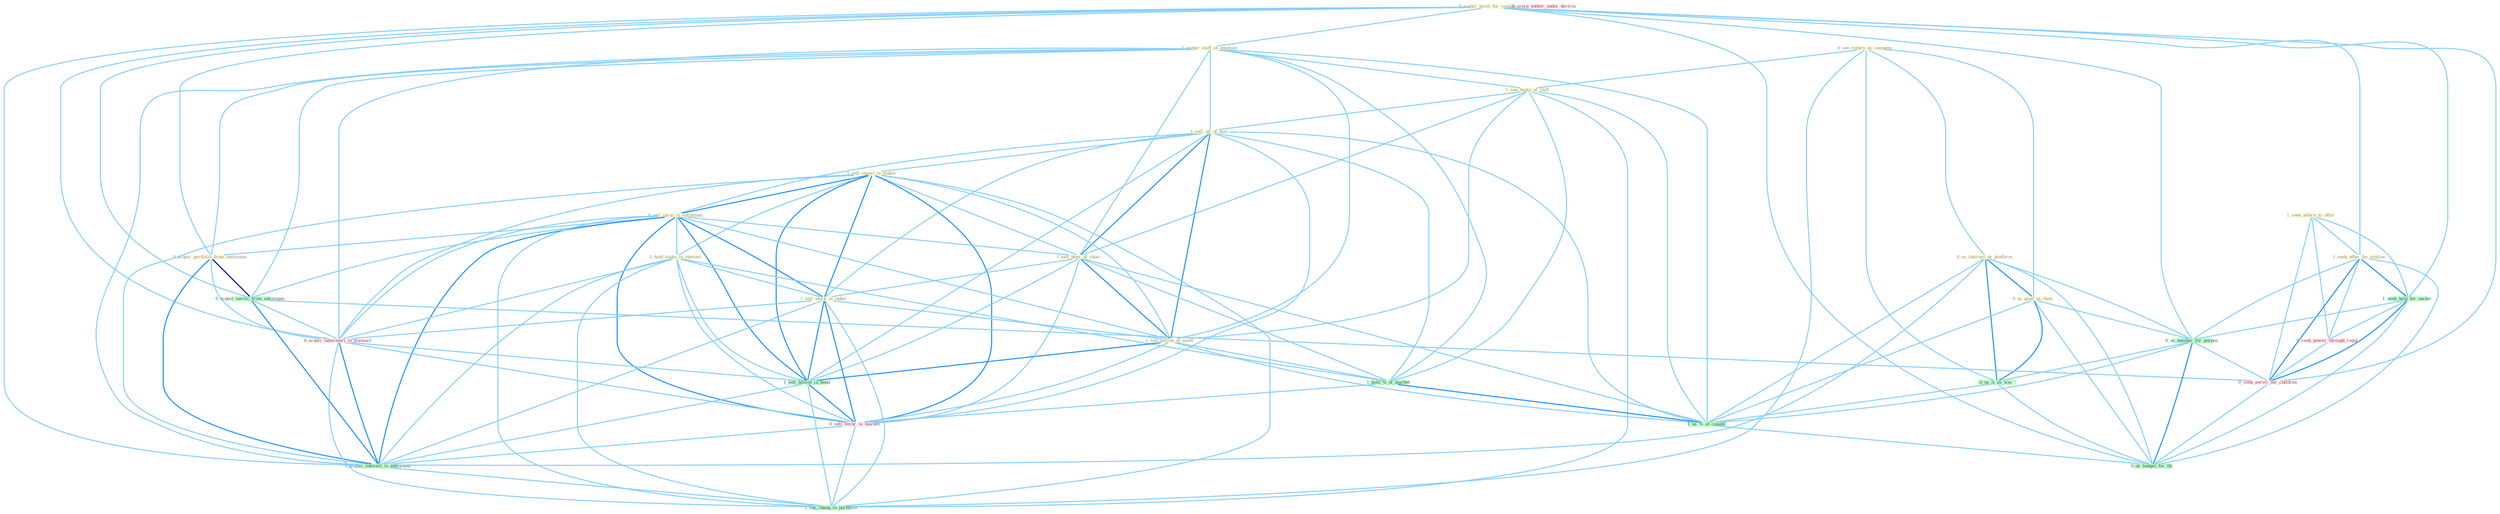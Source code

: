 Graph G{ 
    node
    [shape=polygon,style=filled,width=.5,height=.06,color="#BDFCC9",fixedsize=true,fontsize=4,
    fontcolor="#2f4f4f"];
    {node
    [color="#ffffe0", fontcolor="#8b7d6b"] "0_acquir_asset_for_combin " "0_see_return_as_compens " "1_acquir_staff_of_employe " "1_see_begin_of_shift " "0_us_interest_as_platform " "1_sell_all_of_busi " "1_seek_altern_to_offer " "1_sell_invest_in_maker " "0_sell_insur_in_entitynam " "1_seek_offer_for_station " "1_hold_stake_in_interest " "0_us_good_as_item " "0_acquir_portfolio_from_entitynam " "1_sell_beer_of_choic " "1_sell_stock_in_index " "1_sell_billion_of_asset "}
{node [color="#fff0f5", fontcolor="#b22222"] "0_seek_power_through_regul " "0_acquir_laboratori_in_transact " "1_usurp_author_under_doctrin " "0_sell_secur_in_market " "0_seek_servic_for_children "}
edge [color="#B0E2FF"];

	"0_acquir_asset_for_combin " -- "1_acquir_staff_of_employe " [w="1", color="#87cefa" ];
	"0_acquir_asset_for_combin " -- "1_seek_offer_for_station " [w="1", color="#87cefa" ];
	"0_acquir_asset_for_combin " -- "0_acquir_portfolio_from_entitynam " [w="1", color="#87cefa" ];
	"0_acquir_asset_for_combin " -- "1_seek_help_for_owner " [w="1", color="#87cefa" ];
	"0_acquir_asset_for_combin " -- "0_acquir_servic_from_entitynam " [w="1", color="#87cefa" ];
	"0_acquir_asset_for_combin " -- "0_us_number_for_purpos " [w="1", color="#87cefa" ];
	"0_acquir_asset_for_combin " -- "0_acquir_laboratori_in_transact " [w="1", color="#87cefa" ];
	"0_acquir_asset_for_combin " -- "1_acquir_interest_in_entitynam " [w="1", color="#87cefa" ];
	"0_acquir_asset_for_combin " -- "0_seek_servic_for_children " [w="1", color="#87cefa" ];
	"0_acquir_asset_for_combin " -- "0_us_budget_for_thi " [w="1", color="#87cefa" ];
	"0_see_return_as_compens " -- "1_see_begin_of_shift " [w="1", color="#87cefa" ];
	"0_see_return_as_compens " -- "0_us_interest_as_platform " [w="1", color="#87cefa" ];
	"0_see_return_as_compens " -- "0_us_good_as_item " [w="1", color="#87cefa" ];
	"0_see_return_as_compens " -- "0_us_it_as_wai " [w="1", color="#87cefa" ];
	"0_see_return_as_compens " -- "1_see_chang_in_portfolio " [w="1", color="#87cefa" ];
	"1_acquir_staff_of_employe " -- "1_see_begin_of_shift " [w="1", color="#87cefa" ];
	"1_acquir_staff_of_employe " -- "1_sell_all_of_busi " [w="1", color="#87cefa" ];
	"1_acquir_staff_of_employe " -- "0_acquir_portfolio_from_entitynam " [w="1", color="#87cefa" ];
	"1_acquir_staff_of_employe " -- "1_sell_beer_of_choic " [w="1", color="#87cefa" ];
	"1_acquir_staff_of_employe " -- "1_sell_billion_of_asset " [w="1", color="#87cefa" ];
	"1_acquir_staff_of_employe " -- "0_acquir_servic_from_entitynam " [w="1", color="#87cefa" ];
	"1_acquir_staff_of_employe " -- "1_hold_%_of_market " [w="1", color="#87cefa" ];
	"1_acquir_staff_of_employe " -- "0_acquir_laboratori_in_transact " [w="1", color="#87cefa" ];
	"1_acquir_staff_of_employe " -- "1_us_%_of_capabl " [w="1", color="#87cefa" ];
	"1_acquir_staff_of_employe " -- "1_acquir_interest_in_entitynam " [w="1", color="#87cefa" ];
	"1_see_begin_of_shift " -- "1_sell_all_of_busi " [w="1", color="#87cefa" ];
	"1_see_begin_of_shift " -- "1_sell_beer_of_choic " [w="1", color="#87cefa" ];
	"1_see_begin_of_shift " -- "1_sell_billion_of_asset " [w="1", color="#87cefa" ];
	"1_see_begin_of_shift " -- "1_hold_%_of_market " [w="1", color="#87cefa" ];
	"1_see_begin_of_shift " -- "1_us_%_of_capabl " [w="1", color="#87cefa" ];
	"1_see_begin_of_shift " -- "1_see_chang_in_portfolio " [w="1", color="#87cefa" ];
	"0_us_interest_as_platform " -- "0_us_good_as_item " [w="2", color="#1e90ff" , len=0.8];
	"0_us_interest_as_platform " -- "0_us_number_for_purpos " [w="1", color="#87cefa" ];
	"0_us_interest_as_platform " -- "0_us_it_as_wai " [w="2", color="#1e90ff" , len=0.8];
	"0_us_interest_as_platform " -- "1_us_%_of_capabl " [w="1", color="#87cefa" ];
	"0_us_interest_as_platform " -- "1_acquir_interest_in_entitynam " [w="1", color="#87cefa" ];
	"0_us_interest_as_platform " -- "0_us_budget_for_thi " [w="1", color="#87cefa" ];
	"1_sell_all_of_busi " -- "1_sell_invest_in_maker " [w="1", color="#87cefa" ];
	"1_sell_all_of_busi " -- "0_sell_insur_in_entitynam " [w="1", color="#87cefa" ];
	"1_sell_all_of_busi " -- "1_sell_beer_of_choic " [w="2", color="#1e90ff" , len=0.8];
	"1_sell_all_of_busi " -- "1_sell_stock_in_index " [w="1", color="#87cefa" ];
	"1_sell_all_of_busi " -- "1_sell_billion_of_asset " [w="2", color="#1e90ff" , len=0.8];
	"1_sell_all_of_busi " -- "1_hold_%_of_market " [w="1", color="#87cefa" ];
	"1_sell_all_of_busi " -- "1_sell_billion_in_bond " [w="1", color="#87cefa" ];
	"1_sell_all_of_busi " -- "1_us_%_of_capabl " [w="1", color="#87cefa" ];
	"1_sell_all_of_busi " -- "0_sell_secur_in_market " [w="1", color="#87cefa" ];
	"1_seek_altern_to_offer " -- "1_seek_offer_for_station " [w="1", color="#87cefa" ];
	"1_seek_altern_to_offer " -- "1_seek_help_for_owner " [w="1", color="#87cefa" ];
	"1_seek_altern_to_offer " -- "0_seek_power_through_regul " [w="1", color="#87cefa" ];
	"1_seek_altern_to_offer " -- "0_seek_servic_for_children " [w="1", color="#87cefa" ];
	"1_sell_invest_in_maker " -- "0_sell_insur_in_entitynam " [w="2", color="#1e90ff" , len=0.8];
	"1_sell_invest_in_maker " -- "1_hold_stake_in_interest " [w="1", color="#87cefa" ];
	"1_sell_invest_in_maker " -- "1_sell_beer_of_choic " [w="1", color="#87cefa" ];
	"1_sell_invest_in_maker " -- "1_sell_stock_in_index " [w="2", color="#1e90ff" , len=0.8];
	"1_sell_invest_in_maker " -- "1_sell_billion_of_asset " [w="1", color="#87cefa" ];
	"1_sell_invest_in_maker " -- "0_acquir_laboratori_in_transact " [w="1", color="#87cefa" ];
	"1_sell_invest_in_maker " -- "1_sell_billion_in_bond " [w="2", color="#1e90ff" , len=0.8];
	"1_sell_invest_in_maker " -- "0_sell_secur_in_market " [w="2", color="#1e90ff" , len=0.8];
	"1_sell_invest_in_maker " -- "1_acquir_interest_in_entitynam " [w="1", color="#87cefa" ];
	"1_sell_invest_in_maker " -- "1_see_chang_in_portfolio " [w="1", color="#87cefa" ];
	"0_sell_insur_in_entitynam " -- "1_hold_stake_in_interest " [w="1", color="#87cefa" ];
	"0_sell_insur_in_entitynam " -- "0_acquir_portfolio_from_entitynam " [w="1", color="#87cefa" ];
	"0_sell_insur_in_entitynam " -- "1_sell_beer_of_choic " [w="1", color="#87cefa" ];
	"0_sell_insur_in_entitynam " -- "1_sell_stock_in_index " [w="2", color="#1e90ff" , len=0.8];
	"0_sell_insur_in_entitynam " -- "1_sell_billion_of_asset " [w="1", color="#87cefa" ];
	"0_sell_insur_in_entitynam " -- "0_acquir_servic_from_entitynam " [w="1", color="#87cefa" ];
	"0_sell_insur_in_entitynam " -- "0_acquir_laboratori_in_transact " [w="1", color="#87cefa" ];
	"0_sell_insur_in_entitynam " -- "1_sell_billion_in_bond " [w="2", color="#1e90ff" , len=0.8];
	"0_sell_insur_in_entitynam " -- "0_sell_secur_in_market " [w="2", color="#1e90ff" , len=0.8];
	"0_sell_insur_in_entitynam " -- "1_acquir_interest_in_entitynam " [w="2", color="#1e90ff" , len=0.8];
	"0_sell_insur_in_entitynam " -- "1_see_chang_in_portfolio " [w="1", color="#87cefa" ];
	"1_seek_offer_for_station " -- "1_seek_help_for_owner " [w="2", color="#1e90ff" , len=0.8];
	"1_seek_offer_for_station " -- "0_seek_power_through_regul " [w="1", color="#87cefa" ];
	"1_seek_offer_for_station " -- "0_us_number_for_purpos " [w="1", color="#87cefa" ];
	"1_seek_offer_for_station " -- "0_seek_servic_for_children " [w="2", color="#1e90ff" , len=0.8];
	"1_seek_offer_for_station " -- "0_us_budget_for_thi " [w="1", color="#87cefa" ];
	"1_hold_stake_in_interest " -- "1_sell_stock_in_index " [w="1", color="#87cefa" ];
	"1_hold_stake_in_interest " -- "1_hold_%_of_market " [w="1", color="#87cefa" ];
	"1_hold_stake_in_interest " -- "0_acquir_laboratori_in_transact " [w="1", color="#87cefa" ];
	"1_hold_stake_in_interest " -- "1_sell_billion_in_bond " [w="1", color="#87cefa" ];
	"1_hold_stake_in_interest " -- "0_sell_secur_in_market " [w="1", color="#87cefa" ];
	"1_hold_stake_in_interest " -- "1_acquir_interest_in_entitynam " [w="1", color="#87cefa" ];
	"1_hold_stake_in_interest " -- "1_see_chang_in_portfolio " [w="1", color="#87cefa" ];
	"0_us_good_as_item " -- "0_us_number_for_purpos " [w="1", color="#87cefa" ];
	"0_us_good_as_item " -- "0_us_it_as_wai " [w="2", color="#1e90ff" , len=0.8];
	"0_us_good_as_item " -- "1_us_%_of_capabl " [w="1", color="#87cefa" ];
	"0_us_good_as_item " -- "0_us_budget_for_thi " [w="1", color="#87cefa" ];
	"0_acquir_portfolio_from_entitynam " -- "0_acquir_servic_from_entitynam " [w="3", color="#0000cd" , len=0.6];
	"0_acquir_portfolio_from_entitynam " -- "0_acquir_laboratori_in_transact " [w="1", color="#87cefa" ];
	"0_acquir_portfolio_from_entitynam " -- "1_acquir_interest_in_entitynam " [w="2", color="#1e90ff" , len=0.8];
	"1_sell_beer_of_choic " -- "1_sell_stock_in_index " [w="1", color="#87cefa" ];
	"1_sell_beer_of_choic " -- "1_sell_billion_of_asset " [w="2", color="#1e90ff" , len=0.8];
	"1_sell_beer_of_choic " -- "1_hold_%_of_market " [w="1", color="#87cefa" ];
	"1_sell_beer_of_choic " -- "1_sell_billion_in_bond " [w="1", color="#87cefa" ];
	"1_sell_beer_of_choic " -- "1_us_%_of_capabl " [w="1", color="#87cefa" ];
	"1_sell_beer_of_choic " -- "0_sell_secur_in_market " [w="1", color="#87cefa" ];
	"1_sell_stock_in_index " -- "1_sell_billion_of_asset " [w="1", color="#87cefa" ];
	"1_sell_stock_in_index " -- "0_acquir_laboratori_in_transact " [w="1", color="#87cefa" ];
	"1_sell_stock_in_index " -- "1_sell_billion_in_bond " [w="2", color="#1e90ff" , len=0.8];
	"1_sell_stock_in_index " -- "0_sell_secur_in_market " [w="2", color="#1e90ff" , len=0.8];
	"1_sell_stock_in_index " -- "1_acquir_interest_in_entitynam " [w="1", color="#87cefa" ];
	"1_sell_stock_in_index " -- "1_see_chang_in_portfolio " [w="1", color="#87cefa" ];
	"1_sell_billion_of_asset " -- "1_hold_%_of_market " [w="1", color="#87cefa" ];
	"1_sell_billion_of_asset " -- "1_sell_billion_in_bond " [w="2", color="#1e90ff" , len=0.8];
	"1_sell_billion_of_asset " -- "1_us_%_of_capabl " [w="1", color="#87cefa" ];
	"1_sell_billion_of_asset " -- "0_sell_secur_in_market " [w="1", color="#87cefa" ];
	"1_seek_help_for_owner " -- "0_seek_power_through_regul " [w="1", color="#87cefa" ];
	"1_seek_help_for_owner " -- "0_us_number_for_purpos " [w="1", color="#87cefa" ];
	"1_seek_help_for_owner " -- "0_seek_servic_for_children " [w="2", color="#1e90ff" , len=0.8];
	"1_seek_help_for_owner " -- "0_us_budget_for_thi " [w="1", color="#87cefa" ];
	"0_acquir_servic_from_entitynam " -- "0_acquir_laboratori_in_transact " [w="1", color="#87cefa" ];
	"0_acquir_servic_from_entitynam " -- "1_acquir_interest_in_entitynam " [w="2", color="#1e90ff" , len=0.8];
	"0_acquir_servic_from_entitynam " -- "0_seek_servic_for_children " [w="1", color="#87cefa" ];
	"1_hold_%_of_market " -- "1_us_%_of_capabl " [w="2", color="#1e90ff" , len=0.8];
	"1_hold_%_of_market " -- "0_sell_secur_in_market " [w="1", color="#87cefa" ];
	"0_seek_power_through_regul " -- "0_seek_servic_for_children " [w="1", color="#87cefa" ];
	"0_us_number_for_purpos " -- "0_us_it_as_wai " [w="1", color="#87cefa" ];
	"0_us_number_for_purpos " -- "1_us_%_of_capabl " [w="1", color="#87cefa" ];
	"0_us_number_for_purpos " -- "0_seek_servic_for_children " [w="1", color="#87cefa" ];
	"0_us_number_for_purpos " -- "0_us_budget_for_thi " [w="2", color="#1e90ff" , len=0.8];
	"0_acquir_laboratori_in_transact " -- "1_sell_billion_in_bond " [w="1", color="#87cefa" ];
	"0_acquir_laboratori_in_transact " -- "0_sell_secur_in_market " [w="1", color="#87cefa" ];
	"0_acquir_laboratori_in_transact " -- "1_acquir_interest_in_entitynam " [w="2", color="#1e90ff" , len=0.8];
	"0_acquir_laboratori_in_transact " -- "1_see_chang_in_portfolio " [w="1", color="#87cefa" ];
	"1_sell_billion_in_bond " -- "0_sell_secur_in_market " [w="2", color="#1e90ff" , len=0.8];
	"1_sell_billion_in_bond " -- "1_acquir_interest_in_entitynam " [w="1", color="#87cefa" ];
	"1_sell_billion_in_bond " -- "1_see_chang_in_portfolio " [w="1", color="#87cefa" ];
	"0_us_it_as_wai " -- "1_us_%_of_capabl " [w="1", color="#87cefa" ];
	"0_us_it_as_wai " -- "0_us_budget_for_thi " [w="1", color="#87cefa" ];
	"1_us_%_of_capabl " -- "0_us_budget_for_thi " [w="1", color="#87cefa" ];
	"0_sell_secur_in_market " -- "1_acquir_interest_in_entitynam " [w="1", color="#87cefa" ];
	"0_sell_secur_in_market " -- "1_see_chang_in_portfolio " [w="1", color="#87cefa" ];
	"1_acquir_interest_in_entitynam " -- "1_see_chang_in_portfolio " [w="1", color="#87cefa" ];
	"0_seek_servic_for_children " -- "0_us_budget_for_thi " [w="1", color="#87cefa" ];
}